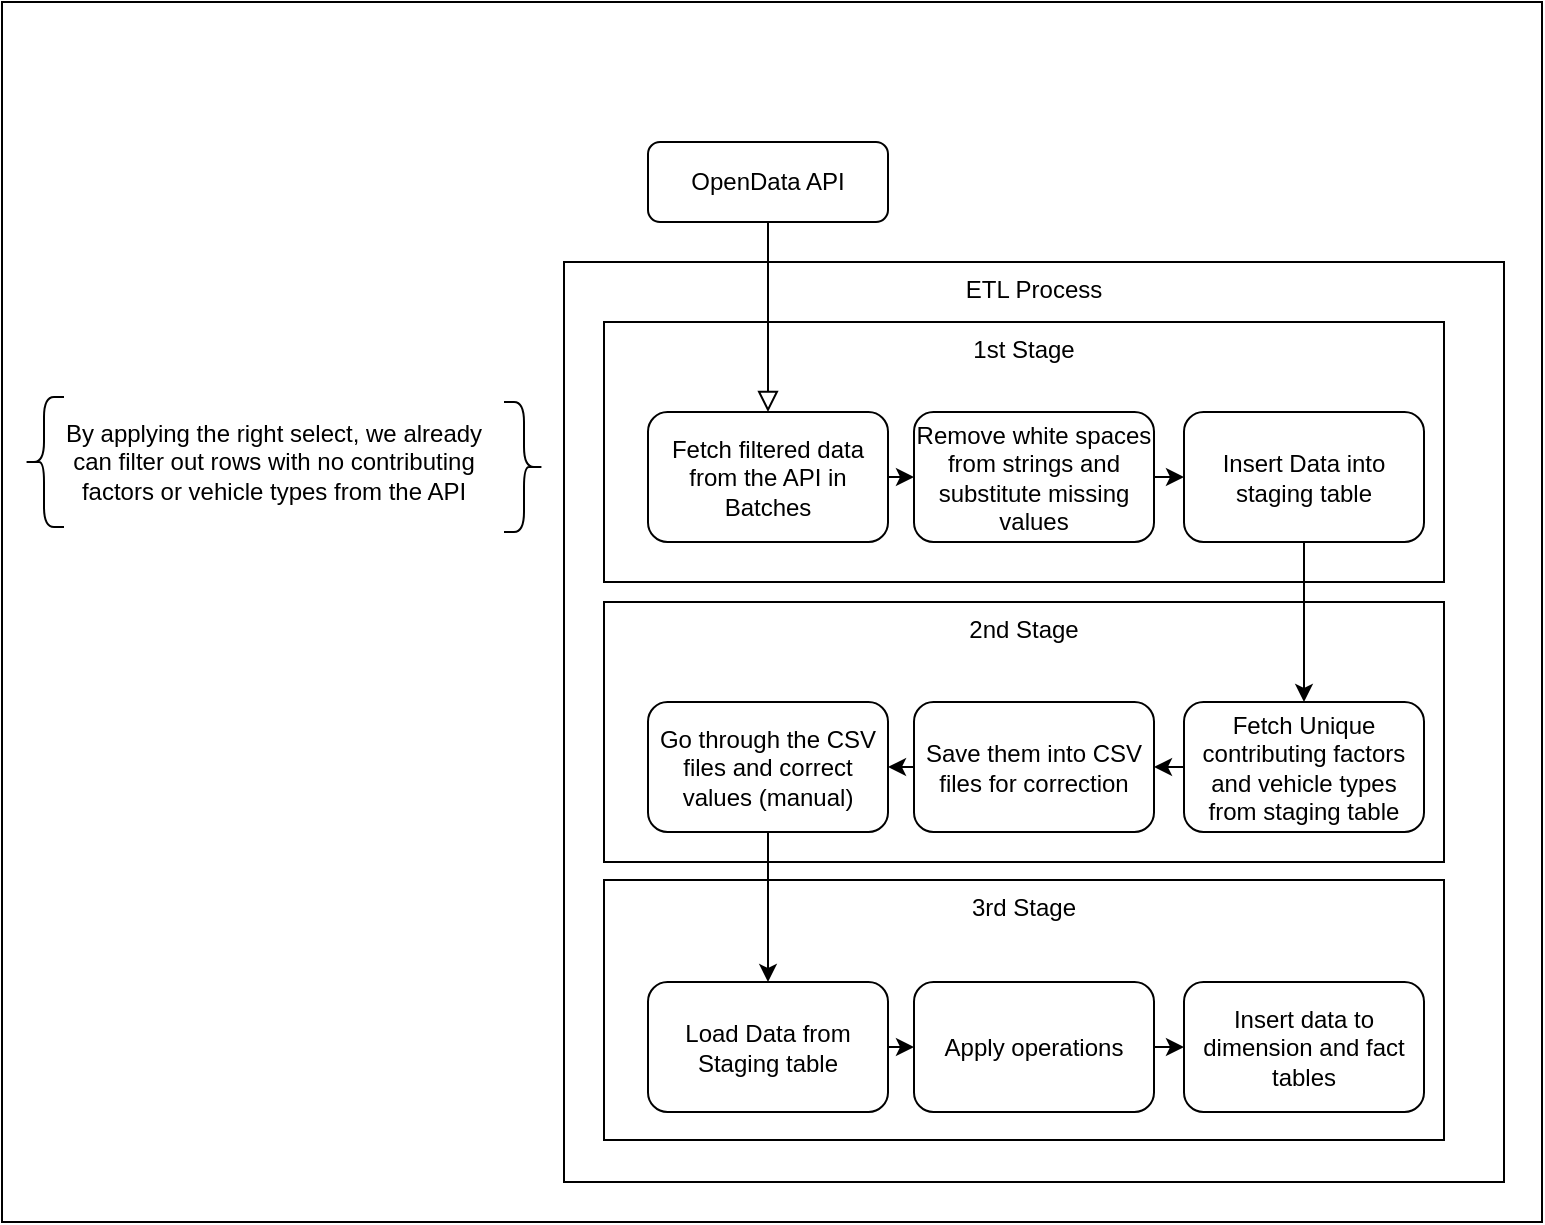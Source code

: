 <mxfile version="22.0.4" type="device">
  <diagram id="C5RBs43oDa-KdzZeNtuy" name="Page-1">
    <mxGraphModel dx="1529" dy="997" grid="1" gridSize="10" guides="1" tooltips="1" connect="1" arrows="1" fold="1" page="1" pageScale="1" pageWidth="827" pageHeight="1169" math="0" shadow="0">
      <root>
        <mxCell id="WIyWlLk6GJQsqaUBKTNV-0" />
        <mxCell id="WIyWlLk6GJQsqaUBKTNV-1" parent="WIyWlLk6GJQsqaUBKTNV-0" />
        <mxCell id="lhXf91RySXTJP0QCRM2h-0" value="" style="verticalLabelPosition=bottom;verticalAlign=top;html=1;shape=mxgraph.basic.rect;fillColor2=none;strokeWidth=1;size=20;indent=5;" vertex="1" parent="WIyWlLk6GJQsqaUBKTNV-1">
          <mxGeometry x="29" y="20" width="770" height="610" as="geometry" />
        </mxCell>
        <mxCell id="d6Ice9XOAP2z8IYxngEw-1" value="ETL Process" style="rounded=0;whiteSpace=wrap;html=1;verticalAlign=top;" parent="WIyWlLk6GJQsqaUBKTNV-1" vertex="1">
          <mxGeometry x="310" y="150" width="470" height="460" as="geometry" />
        </mxCell>
        <mxCell id="d6Ice9XOAP2z8IYxngEw-15" value="3rd Stage" style="rounded=0;whiteSpace=wrap;html=1;verticalAlign=top;" parent="WIyWlLk6GJQsqaUBKTNV-1" vertex="1">
          <mxGeometry x="330" y="459" width="420" height="130" as="geometry" />
        </mxCell>
        <mxCell id="d6Ice9XOAP2z8IYxngEw-2" value="1st Stage" style="rounded=0;whiteSpace=wrap;html=1;verticalAlign=top;" parent="WIyWlLk6GJQsqaUBKTNV-1" vertex="1">
          <mxGeometry x="330" y="180" width="420" height="130" as="geometry" />
        </mxCell>
        <mxCell id="WIyWlLk6GJQsqaUBKTNV-2" value="" style="rounded=0;html=1;jettySize=auto;orthogonalLoop=1;fontSize=11;endArrow=block;endFill=0;endSize=8;strokeWidth=1;shadow=0;labelBackgroundColor=none;edgeStyle=orthogonalEdgeStyle;entryX=0.5;entryY=0;entryDx=0;entryDy=0;" parent="WIyWlLk6GJQsqaUBKTNV-1" source="WIyWlLk6GJQsqaUBKTNV-3" target="WIyWlLk6GJQsqaUBKTNV-12" edge="1">
          <mxGeometry relative="1" as="geometry">
            <mxPoint x="390" y="190" as="targetPoint" />
          </mxGeometry>
        </mxCell>
        <mxCell id="WIyWlLk6GJQsqaUBKTNV-3" value="OpenData API" style="rounded=1;whiteSpace=wrap;html=1;fontSize=12;glass=0;strokeWidth=1;shadow=0;" parent="WIyWlLk6GJQsqaUBKTNV-1" vertex="1">
          <mxGeometry x="352" y="90" width="120" height="40" as="geometry" />
        </mxCell>
        <mxCell id="d6Ice9XOAP2z8IYxngEw-5" style="edgeStyle=orthogonalEdgeStyle;rounded=0;orthogonalLoop=1;jettySize=auto;html=1;exitX=1;exitY=0.5;exitDx=0;exitDy=0;entryX=0;entryY=0.5;entryDx=0;entryDy=0;" parent="WIyWlLk6GJQsqaUBKTNV-1" source="WIyWlLk6GJQsqaUBKTNV-12" target="d6Ice9XOAP2z8IYxngEw-4" edge="1">
          <mxGeometry relative="1" as="geometry" />
        </mxCell>
        <mxCell id="WIyWlLk6GJQsqaUBKTNV-12" value="Fetch filtered data from the API in Batches" style="rounded=1;whiteSpace=wrap;html=1;fontSize=12;glass=0;strokeWidth=1;shadow=0;" parent="WIyWlLk6GJQsqaUBKTNV-1" vertex="1">
          <mxGeometry x="352" y="225" width="120" height="65" as="geometry" />
        </mxCell>
        <mxCell id="d6Ice9XOAP2z8IYxngEw-9" style="edgeStyle=orthogonalEdgeStyle;rounded=0;orthogonalLoop=1;jettySize=auto;html=1;exitX=1;exitY=0.5;exitDx=0;exitDy=0;entryX=0;entryY=0.5;entryDx=0;entryDy=0;" parent="WIyWlLk6GJQsqaUBKTNV-1" source="d6Ice9XOAP2z8IYxngEw-4" target="d6Ice9XOAP2z8IYxngEw-8" edge="1">
          <mxGeometry relative="1" as="geometry" />
        </mxCell>
        <mxCell id="d6Ice9XOAP2z8IYxngEw-4" value="Remove white spaces from strings and substitute missing values" style="rounded=1;whiteSpace=wrap;html=1;fontSize=12;glass=0;strokeWidth=1;shadow=0;" parent="WIyWlLk6GJQsqaUBKTNV-1" vertex="1">
          <mxGeometry x="485" y="225" width="120" height="65" as="geometry" />
        </mxCell>
        <mxCell id="d6Ice9XOAP2z8IYxngEw-6" value="2nd Stage" style="rounded=0;whiteSpace=wrap;html=1;verticalAlign=top;" parent="WIyWlLk6GJQsqaUBKTNV-1" vertex="1">
          <mxGeometry x="330" y="320" width="420" height="130" as="geometry" />
        </mxCell>
        <mxCell id="d6Ice9XOAP2z8IYxngEw-12" style="edgeStyle=orthogonalEdgeStyle;rounded=0;orthogonalLoop=1;jettySize=auto;html=1;exitX=0;exitY=0.5;exitDx=0;exitDy=0;entryX=1;entryY=0.5;entryDx=0;entryDy=0;" parent="WIyWlLk6GJQsqaUBKTNV-1" source="d6Ice9XOAP2z8IYxngEw-7" target="d6Ice9XOAP2z8IYxngEw-11" edge="1">
          <mxGeometry relative="1" as="geometry" />
        </mxCell>
        <mxCell id="d6Ice9XOAP2z8IYxngEw-7" value="Fetch Unique contributing factors and vehicle types from staging table" style="rounded=1;whiteSpace=wrap;html=1;fontSize=12;glass=0;strokeWidth=1;shadow=0;" parent="WIyWlLk6GJQsqaUBKTNV-1" vertex="1">
          <mxGeometry x="620" y="370" width="120" height="65" as="geometry" />
        </mxCell>
        <mxCell id="d6Ice9XOAP2z8IYxngEw-10" style="edgeStyle=orthogonalEdgeStyle;rounded=0;orthogonalLoop=1;jettySize=auto;html=1;exitX=0.5;exitY=1;exitDx=0;exitDy=0;entryX=0.5;entryY=0;entryDx=0;entryDy=0;" parent="WIyWlLk6GJQsqaUBKTNV-1" source="d6Ice9XOAP2z8IYxngEw-8" target="d6Ice9XOAP2z8IYxngEw-7" edge="1">
          <mxGeometry relative="1" as="geometry" />
        </mxCell>
        <mxCell id="d6Ice9XOAP2z8IYxngEw-8" value="Insert Data into staging table" style="rounded=1;whiteSpace=wrap;html=1;fontSize=12;glass=0;strokeWidth=1;shadow=0;" parent="WIyWlLk6GJQsqaUBKTNV-1" vertex="1">
          <mxGeometry x="620" y="225" width="120" height="65" as="geometry" />
        </mxCell>
        <mxCell id="d6Ice9XOAP2z8IYxngEw-14" style="edgeStyle=orthogonalEdgeStyle;rounded=0;orthogonalLoop=1;jettySize=auto;html=1;exitX=0;exitY=0.5;exitDx=0;exitDy=0;entryX=1;entryY=0.5;entryDx=0;entryDy=0;" parent="WIyWlLk6GJQsqaUBKTNV-1" source="d6Ice9XOAP2z8IYxngEw-11" target="d6Ice9XOAP2z8IYxngEw-13" edge="1">
          <mxGeometry relative="1" as="geometry" />
        </mxCell>
        <mxCell id="d6Ice9XOAP2z8IYxngEw-11" value="Save them into CSV files for correction" style="rounded=1;whiteSpace=wrap;html=1;fontSize=12;glass=0;strokeWidth=1;shadow=0;" parent="WIyWlLk6GJQsqaUBKTNV-1" vertex="1">
          <mxGeometry x="485" y="370" width="120" height="65" as="geometry" />
        </mxCell>
        <mxCell id="d6Ice9XOAP2z8IYxngEw-17" style="edgeStyle=orthogonalEdgeStyle;rounded=0;orthogonalLoop=1;jettySize=auto;html=1;exitX=0.5;exitY=1;exitDx=0;exitDy=0;entryX=0.5;entryY=0;entryDx=0;entryDy=0;" parent="WIyWlLk6GJQsqaUBKTNV-1" source="d6Ice9XOAP2z8IYxngEw-13" target="d6Ice9XOAP2z8IYxngEw-16" edge="1">
          <mxGeometry relative="1" as="geometry" />
        </mxCell>
        <mxCell id="d6Ice9XOAP2z8IYxngEw-13" value="Go through the CSV files and correct values (manual)" style="rounded=1;whiteSpace=wrap;html=1;fontSize=12;glass=0;strokeWidth=1;shadow=0;" parent="WIyWlLk6GJQsqaUBKTNV-1" vertex="1">
          <mxGeometry x="352" y="370" width="120" height="65" as="geometry" />
        </mxCell>
        <mxCell id="d6Ice9XOAP2z8IYxngEw-20" style="edgeStyle=orthogonalEdgeStyle;rounded=0;orthogonalLoop=1;jettySize=auto;html=1;exitX=1;exitY=0.5;exitDx=0;exitDy=0;entryX=0;entryY=0.5;entryDx=0;entryDy=0;" parent="WIyWlLk6GJQsqaUBKTNV-1" source="d6Ice9XOAP2z8IYxngEw-16" target="d6Ice9XOAP2z8IYxngEw-18" edge="1">
          <mxGeometry relative="1" as="geometry" />
        </mxCell>
        <mxCell id="d6Ice9XOAP2z8IYxngEw-16" value="Load Data from Staging table" style="rounded=1;whiteSpace=wrap;html=1;fontSize=12;glass=0;strokeWidth=1;shadow=0;" parent="WIyWlLk6GJQsqaUBKTNV-1" vertex="1">
          <mxGeometry x="352" y="510" width="120" height="65" as="geometry" />
        </mxCell>
        <mxCell id="d6Ice9XOAP2z8IYxngEw-21" style="edgeStyle=orthogonalEdgeStyle;rounded=0;orthogonalLoop=1;jettySize=auto;html=1;exitX=1;exitY=0.5;exitDx=0;exitDy=0;entryX=0;entryY=0.5;entryDx=0;entryDy=0;" parent="WIyWlLk6GJQsqaUBKTNV-1" source="d6Ice9XOAP2z8IYxngEw-18" target="d6Ice9XOAP2z8IYxngEw-19" edge="1">
          <mxGeometry relative="1" as="geometry" />
        </mxCell>
        <mxCell id="d6Ice9XOAP2z8IYxngEw-18" value="Apply operations" style="rounded=1;whiteSpace=wrap;html=1;fontSize=12;glass=0;strokeWidth=1;shadow=0;" parent="WIyWlLk6GJQsqaUBKTNV-1" vertex="1">
          <mxGeometry x="485" y="510" width="120" height="65" as="geometry" />
        </mxCell>
        <mxCell id="d6Ice9XOAP2z8IYxngEw-19" value="Insert data to dimension and fact tables" style="rounded=1;whiteSpace=wrap;html=1;fontSize=12;glass=0;strokeWidth=1;shadow=0;" parent="WIyWlLk6GJQsqaUBKTNV-1" vertex="1">
          <mxGeometry x="620" y="510" width="120" height="65" as="geometry" />
        </mxCell>
        <mxCell id="d6Ice9XOAP2z8IYxngEw-23" value="By applying the right select, we already can filter out rows with no contributing factors or vehicle types from the API" style="text;html=1;strokeColor=none;fillColor=none;align=center;verticalAlign=middle;whiteSpace=wrap;rounded=0;" parent="WIyWlLk6GJQsqaUBKTNV-1" vertex="1">
          <mxGeometry x="50" y="225" width="230" height="50" as="geometry" />
        </mxCell>
        <mxCell id="d6Ice9XOAP2z8IYxngEw-24" value="" style="shape=curlyBracket;whiteSpace=wrap;html=1;rounded=1;flipH=1;labelPosition=right;verticalLabelPosition=middle;align=left;verticalAlign=middle;" parent="WIyWlLk6GJQsqaUBKTNV-1" vertex="1">
          <mxGeometry x="280" y="220" width="20" height="65" as="geometry" />
        </mxCell>
        <mxCell id="d6Ice9XOAP2z8IYxngEw-25" value="" style="shape=curlyBracket;whiteSpace=wrap;html=1;rounded=1;labelPosition=left;verticalLabelPosition=middle;align=right;verticalAlign=middle;" parent="WIyWlLk6GJQsqaUBKTNV-1" vertex="1">
          <mxGeometry x="40" y="217.5" width="20" height="65" as="geometry" />
        </mxCell>
      </root>
    </mxGraphModel>
  </diagram>
</mxfile>
